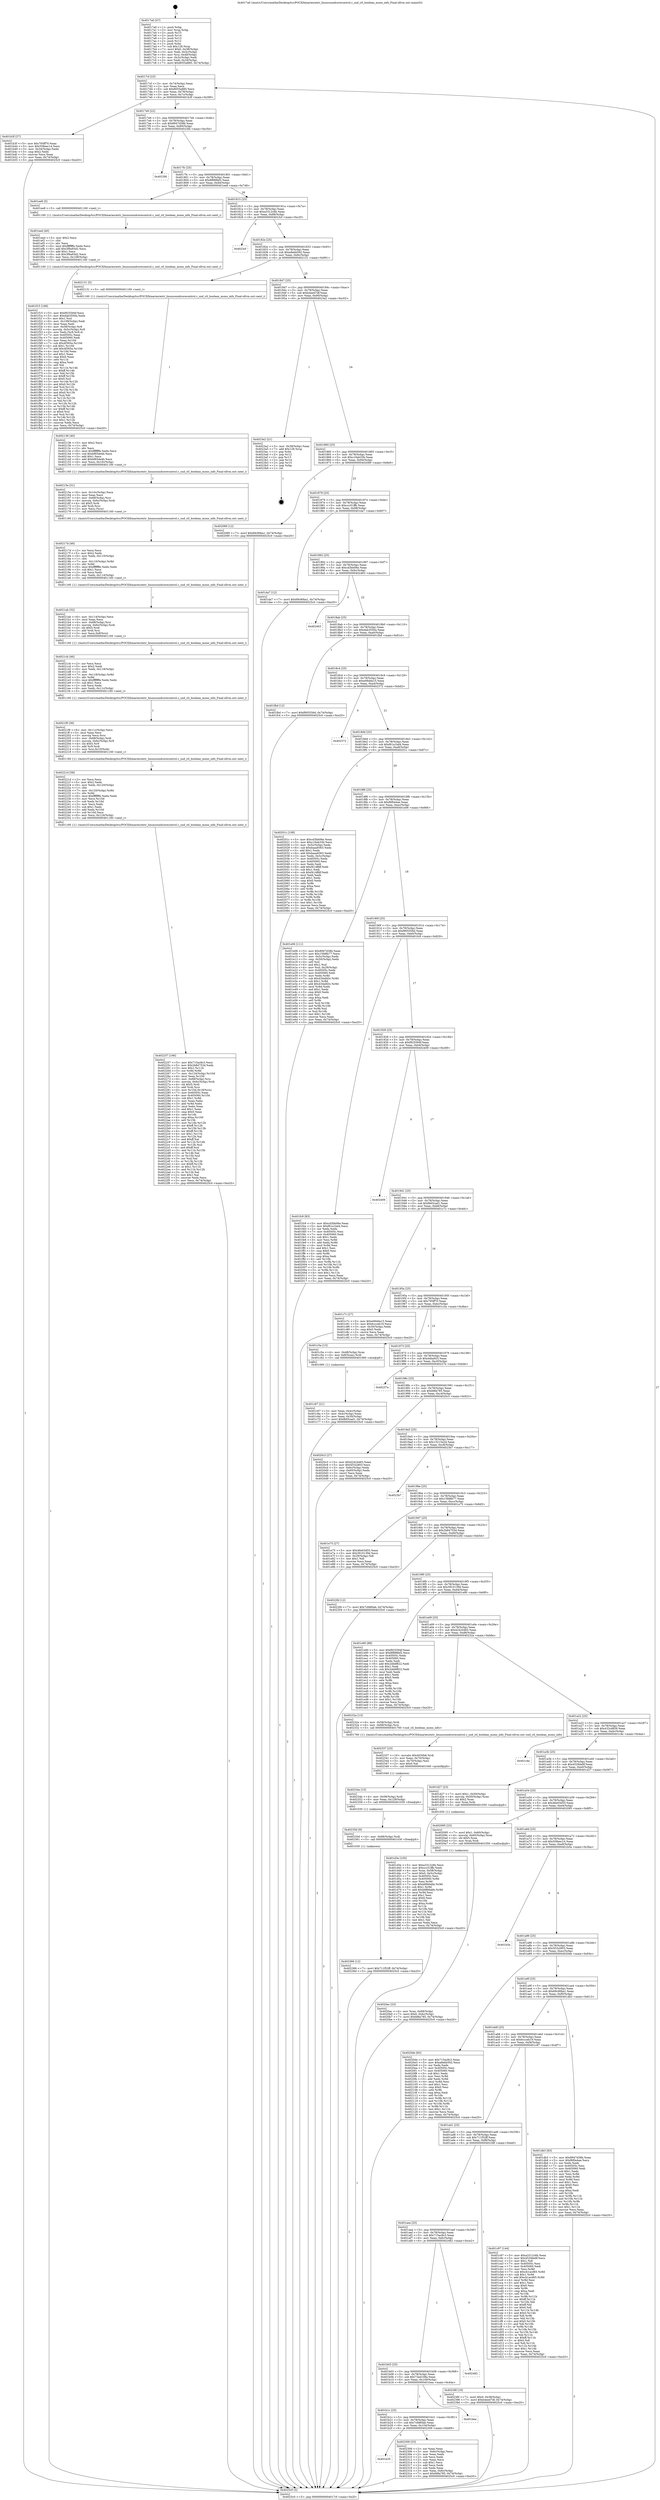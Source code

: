 digraph "0x4017a0" {
  label = "0x4017a0 (/mnt/c/Users/mathe/Desktop/tcc/POCII/binaries/extr_linuxsoundcorecontrol.c_snd_ctl_boolean_mono_info_Final-ollvm.out::main(0))"
  labelloc = "t"
  node[shape=record]

  Entry [label="",width=0.3,height=0.3,shape=circle,fillcolor=black,style=filled]
  "0x4017cf" [label="{
     0x4017cf [23]\l
     | [instrs]\l
     &nbsp;&nbsp;0x4017cf \<+3\>: mov -0x74(%rbp),%eax\l
     &nbsp;&nbsp;0x4017d2 \<+2\>: mov %eax,%ecx\l
     &nbsp;&nbsp;0x4017d4 \<+6\>: sub $0x8055a885,%ecx\l
     &nbsp;&nbsp;0x4017da \<+3\>: mov %eax,-0x78(%rbp)\l
     &nbsp;&nbsp;0x4017dd \<+3\>: mov %ecx,-0x7c(%rbp)\l
     &nbsp;&nbsp;0x4017e0 \<+6\>: je 0000000000401b3f \<main+0x39f\>\l
  }"]
  "0x401b3f" [label="{
     0x401b3f [27]\l
     | [instrs]\l
     &nbsp;&nbsp;0x401b3f \<+5\>: mov $0x795ff70,%eax\l
     &nbsp;&nbsp;0x401b44 \<+5\>: mov $0x558eec14,%ecx\l
     &nbsp;&nbsp;0x401b49 \<+3\>: mov -0x34(%rbp),%edx\l
     &nbsp;&nbsp;0x401b4c \<+3\>: cmp $0x2,%edx\l
     &nbsp;&nbsp;0x401b4f \<+3\>: cmovne %ecx,%eax\l
     &nbsp;&nbsp;0x401b52 \<+3\>: mov %eax,-0x74(%rbp)\l
     &nbsp;&nbsp;0x401b55 \<+5\>: jmp 00000000004025c0 \<main+0xe20\>\l
  }"]
  "0x4017e6" [label="{
     0x4017e6 [22]\l
     | [instrs]\l
     &nbsp;&nbsp;0x4017e6 \<+5\>: jmp 00000000004017eb \<main+0x4b\>\l
     &nbsp;&nbsp;0x4017eb \<+3\>: mov -0x78(%rbp),%eax\l
     &nbsp;&nbsp;0x4017ee \<+5\>: sub $0x8947d38b,%eax\l
     &nbsp;&nbsp;0x4017f3 \<+3\>: mov %eax,-0x80(%rbp)\l
     &nbsp;&nbsp;0x4017f6 \<+6\>: je 00000000004023fd \<main+0xc5d\>\l
  }"]
  "0x4025c0" [label="{
     0x4025c0 [5]\l
     | [instrs]\l
     &nbsp;&nbsp;0x4025c0 \<+5\>: jmp 00000000004017cf \<main+0x2f\>\l
  }"]
  "0x4017a0" [label="{
     0x4017a0 [47]\l
     | [instrs]\l
     &nbsp;&nbsp;0x4017a0 \<+1\>: push %rbp\l
     &nbsp;&nbsp;0x4017a1 \<+3\>: mov %rsp,%rbp\l
     &nbsp;&nbsp;0x4017a4 \<+2\>: push %r15\l
     &nbsp;&nbsp;0x4017a6 \<+2\>: push %r14\l
     &nbsp;&nbsp;0x4017a8 \<+2\>: push %r13\l
     &nbsp;&nbsp;0x4017aa \<+2\>: push %r12\l
     &nbsp;&nbsp;0x4017ac \<+1\>: push %rbx\l
     &nbsp;&nbsp;0x4017ad \<+7\>: sub $0x128,%rsp\l
     &nbsp;&nbsp;0x4017b4 \<+7\>: movl $0x0,-0x38(%rbp)\l
     &nbsp;&nbsp;0x4017bb \<+3\>: mov %edi,-0x3c(%rbp)\l
     &nbsp;&nbsp;0x4017be \<+4\>: mov %rsi,-0x48(%rbp)\l
     &nbsp;&nbsp;0x4017c2 \<+3\>: mov -0x3c(%rbp),%edi\l
     &nbsp;&nbsp;0x4017c5 \<+3\>: mov %edi,-0x34(%rbp)\l
     &nbsp;&nbsp;0x4017c8 \<+7\>: movl $0x8055a885,-0x74(%rbp)\l
  }"]
  Exit [label="",width=0.3,height=0.3,shape=circle,fillcolor=black,style=filled,peripheries=2]
  "0x4023fd" [label="{
     0x4023fd\l
  }", style=dashed]
  "0x4017fc" [label="{
     0x4017fc [25]\l
     | [instrs]\l
     &nbsp;&nbsp;0x4017fc \<+5\>: jmp 0000000000401801 \<main+0x61\>\l
     &nbsp;&nbsp;0x401801 \<+3\>: mov -0x78(%rbp),%eax\l
     &nbsp;&nbsp;0x401804 \<+5\>: sub $0x8f888bf2,%eax\l
     &nbsp;&nbsp;0x401809 \<+6\>: mov %eax,-0x84(%rbp)\l
     &nbsp;&nbsp;0x40180f \<+6\>: je 0000000000401ee8 \<main+0x748\>\l
  }"]
  "0x402366" [label="{
     0x402366 [12]\l
     | [instrs]\l
     &nbsp;&nbsp;0x402366 \<+7\>: movl $0x711f52ff,-0x74(%rbp)\l
     &nbsp;&nbsp;0x40236d \<+5\>: jmp 00000000004025c0 \<main+0xe20\>\l
  }"]
  "0x401ee8" [label="{
     0x401ee8 [5]\l
     | [instrs]\l
     &nbsp;&nbsp;0x401ee8 \<+5\>: call 0000000000401160 \<next_i\>\l
     | [calls]\l
     &nbsp;&nbsp;0x401160 \{1\} (/mnt/c/Users/mathe/Desktop/tcc/POCII/binaries/extr_linuxsoundcorecontrol.c_snd_ctl_boolean_mono_info_Final-ollvm.out::next_i)\l
  }"]
  "0x401815" [label="{
     0x401815 [25]\l
     | [instrs]\l
     &nbsp;&nbsp;0x401815 \<+5\>: jmp 000000000040181a \<main+0x7a\>\l
     &nbsp;&nbsp;0x40181a \<+3\>: mov -0x78(%rbp),%eax\l
     &nbsp;&nbsp;0x40181d \<+5\>: sub $0xa3312c6b,%eax\l
     &nbsp;&nbsp;0x401822 \<+6\>: mov %eax,-0x88(%rbp)\l
     &nbsp;&nbsp;0x401828 \<+6\>: je 00000000004023cf \<main+0xc2f\>\l
  }"]
  "0x40235d" [label="{
     0x40235d [9]\l
     | [instrs]\l
     &nbsp;&nbsp;0x40235d \<+4\>: mov -0x68(%rbp),%rdi\l
     &nbsp;&nbsp;0x402361 \<+5\>: call 0000000000401030 \<free@plt\>\l
     | [calls]\l
     &nbsp;&nbsp;0x401030 \{1\} (unknown)\l
  }"]
  "0x4023cf" [label="{
     0x4023cf\l
  }", style=dashed]
  "0x40182e" [label="{
     0x40182e [25]\l
     | [instrs]\l
     &nbsp;&nbsp;0x40182e \<+5\>: jmp 0000000000401833 \<main+0x93\>\l
     &nbsp;&nbsp;0x401833 \<+3\>: mov -0x78(%rbp),%eax\l
     &nbsp;&nbsp;0x401836 \<+5\>: sub $0xa8ebb592,%eax\l
     &nbsp;&nbsp;0x40183b \<+6\>: mov %eax,-0x8c(%rbp)\l
     &nbsp;&nbsp;0x401841 \<+6\>: je 0000000000402131 \<main+0x991\>\l
  }"]
  "0x40234e" [label="{
     0x40234e [15]\l
     | [instrs]\l
     &nbsp;&nbsp;0x40234e \<+4\>: mov -0x58(%rbp),%rdi\l
     &nbsp;&nbsp;0x402352 \<+6\>: mov %eax,-0x128(%rbp)\l
     &nbsp;&nbsp;0x402358 \<+5\>: call 0000000000401030 \<free@plt\>\l
     | [calls]\l
     &nbsp;&nbsp;0x401030 \{1\} (unknown)\l
  }"]
  "0x402131" [label="{
     0x402131 [5]\l
     | [instrs]\l
     &nbsp;&nbsp;0x402131 \<+5\>: call 0000000000401160 \<next_i\>\l
     | [calls]\l
     &nbsp;&nbsp;0x401160 \{1\} (/mnt/c/Users/mathe/Desktop/tcc/POCII/binaries/extr_linuxsoundcorecontrol.c_snd_ctl_boolean_mono_info_Final-ollvm.out::next_i)\l
  }"]
  "0x401847" [label="{
     0x401847 [25]\l
     | [instrs]\l
     &nbsp;&nbsp;0x401847 \<+5\>: jmp 000000000040184c \<main+0xac\>\l
     &nbsp;&nbsp;0x40184c \<+3\>: mov -0x78(%rbp),%eax\l
     &nbsp;&nbsp;0x40184f \<+5\>: sub $0xb4eed7df,%eax\l
     &nbsp;&nbsp;0x401854 \<+6\>: mov %eax,-0x90(%rbp)\l
     &nbsp;&nbsp;0x40185a \<+6\>: je 00000000004023a2 \<main+0xc02\>\l
  }"]
  "0x402337" [label="{
     0x402337 [23]\l
     | [instrs]\l
     &nbsp;&nbsp;0x402337 \<+10\>: movabs $0x4030b6,%rdi\l
     &nbsp;&nbsp;0x402341 \<+3\>: mov %eax,-0x70(%rbp)\l
     &nbsp;&nbsp;0x402344 \<+3\>: mov -0x70(%rbp),%esi\l
     &nbsp;&nbsp;0x402347 \<+2\>: mov $0x0,%al\l
     &nbsp;&nbsp;0x402349 \<+5\>: call 0000000000401040 \<printf@plt\>\l
     | [calls]\l
     &nbsp;&nbsp;0x401040 \{1\} (unknown)\l
  }"]
  "0x4023a2" [label="{
     0x4023a2 [21]\l
     | [instrs]\l
     &nbsp;&nbsp;0x4023a2 \<+3\>: mov -0x38(%rbp),%eax\l
     &nbsp;&nbsp;0x4023a5 \<+7\>: add $0x128,%rsp\l
     &nbsp;&nbsp;0x4023ac \<+1\>: pop %rbx\l
     &nbsp;&nbsp;0x4023ad \<+2\>: pop %r12\l
     &nbsp;&nbsp;0x4023af \<+2\>: pop %r13\l
     &nbsp;&nbsp;0x4023b1 \<+2\>: pop %r14\l
     &nbsp;&nbsp;0x4023b3 \<+2\>: pop %r15\l
     &nbsp;&nbsp;0x4023b5 \<+1\>: pop %rbp\l
     &nbsp;&nbsp;0x4023b6 \<+1\>: ret\l
  }"]
  "0x401860" [label="{
     0x401860 [25]\l
     | [instrs]\l
     &nbsp;&nbsp;0x401860 \<+5\>: jmp 0000000000401865 \<main+0xc5\>\l
     &nbsp;&nbsp;0x401865 \<+3\>: mov -0x78(%rbp),%eax\l
     &nbsp;&nbsp;0x401868 \<+5\>: sub $0xc16ab33b,%eax\l
     &nbsp;&nbsp;0x40186d \<+6\>: mov %eax,-0x94(%rbp)\l
     &nbsp;&nbsp;0x401873 \<+6\>: je 0000000000402089 \<main+0x8e9\>\l
  }"]
  "0x401b35" [label="{
     0x401b35\l
  }", style=dashed]
  "0x402089" [label="{
     0x402089 [12]\l
     | [instrs]\l
     &nbsp;&nbsp;0x402089 \<+7\>: movl $0x69c90ba1,-0x74(%rbp)\l
     &nbsp;&nbsp;0x402090 \<+5\>: jmp 00000000004025c0 \<main+0xe20\>\l
  }"]
  "0x401879" [label="{
     0x401879 [25]\l
     | [instrs]\l
     &nbsp;&nbsp;0x401879 \<+5\>: jmp 000000000040187e \<main+0xde\>\l
     &nbsp;&nbsp;0x40187e \<+3\>: mov -0x78(%rbp),%eax\l
     &nbsp;&nbsp;0x401881 \<+5\>: sub $0xccc51ffb,%eax\l
     &nbsp;&nbsp;0x401886 \<+6\>: mov %eax,-0x98(%rbp)\l
     &nbsp;&nbsp;0x40188c \<+6\>: je 0000000000401da7 \<main+0x607\>\l
  }"]
  "0x402309" [label="{
     0x402309 [33]\l
     | [instrs]\l
     &nbsp;&nbsp;0x402309 \<+2\>: xor %eax,%eax\l
     &nbsp;&nbsp;0x40230b \<+3\>: mov -0x6c(%rbp),%ecx\l
     &nbsp;&nbsp;0x40230e \<+2\>: mov %eax,%edx\l
     &nbsp;&nbsp;0x402310 \<+2\>: sub %ecx,%edx\l
     &nbsp;&nbsp;0x402312 \<+2\>: mov %eax,%ecx\l
     &nbsp;&nbsp;0x402314 \<+3\>: sub $0x1,%ecx\l
     &nbsp;&nbsp;0x402317 \<+2\>: add %ecx,%edx\l
     &nbsp;&nbsp;0x402319 \<+2\>: sub %edx,%eax\l
     &nbsp;&nbsp;0x40231b \<+3\>: mov %eax,-0x6c(%rbp)\l
     &nbsp;&nbsp;0x40231e \<+7\>: movl $0xfd8a785,-0x74(%rbp)\l
     &nbsp;&nbsp;0x402325 \<+5\>: jmp 00000000004025c0 \<main+0xe20\>\l
  }"]
  "0x401da7" [label="{
     0x401da7 [12]\l
     | [instrs]\l
     &nbsp;&nbsp;0x401da7 \<+7\>: movl $0x69c90ba1,-0x74(%rbp)\l
     &nbsp;&nbsp;0x401dae \<+5\>: jmp 00000000004025c0 \<main+0xe20\>\l
  }"]
  "0x401892" [label="{
     0x401892 [25]\l
     | [instrs]\l
     &nbsp;&nbsp;0x401892 \<+5\>: jmp 0000000000401897 \<main+0xf7\>\l
     &nbsp;&nbsp;0x401897 \<+3\>: mov -0x78(%rbp),%eax\l
     &nbsp;&nbsp;0x40189a \<+5\>: sub $0xcd3bb06e,%eax\l
     &nbsp;&nbsp;0x40189f \<+6\>: mov %eax,-0x9c(%rbp)\l
     &nbsp;&nbsp;0x4018a5 \<+6\>: je 0000000000402463 \<main+0xcc3\>\l
  }"]
  "0x401b1c" [label="{
     0x401b1c [25]\l
     | [instrs]\l
     &nbsp;&nbsp;0x401b1c \<+5\>: jmp 0000000000401b21 \<main+0x381\>\l
     &nbsp;&nbsp;0x401b21 \<+3\>: mov -0x78(%rbp),%eax\l
     &nbsp;&nbsp;0x401b24 \<+5\>: sub $0x7cfd80ab,%eax\l
     &nbsp;&nbsp;0x401b29 \<+6\>: mov %eax,-0x104(%rbp)\l
     &nbsp;&nbsp;0x401b2f \<+6\>: je 0000000000402309 \<main+0xb69\>\l
  }"]
  "0x402463" [label="{
     0x402463\l
  }", style=dashed]
  "0x4018ab" [label="{
     0x4018ab [25]\l
     | [instrs]\l
     &nbsp;&nbsp;0x4018ab \<+5\>: jmp 00000000004018b0 \<main+0x110\>\l
     &nbsp;&nbsp;0x4018b0 \<+3\>: mov -0x78(%rbp),%eax\l
     &nbsp;&nbsp;0x4018b3 \<+5\>: sub $0xdab3550a,%eax\l
     &nbsp;&nbsp;0x4018b8 \<+6\>: mov %eax,-0xa0(%rbp)\l
     &nbsp;&nbsp;0x4018be \<+6\>: je 0000000000401fbd \<main+0x81d\>\l
  }"]
  "0x401bea" [label="{
     0x401bea\l
  }", style=dashed]
  "0x401fbd" [label="{
     0x401fbd [12]\l
     | [instrs]\l
     &nbsp;&nbsp;0x401fbd \<+7\>: movl $0xf905556d,-0x74(%rbp)\l
     &nbsp;&nbsp;0x401fc4 \<+5\>: jmp 00000000004025c0 \<main+0xe20\>\l
  }"]
  "0x4018c4" [label="{
     0x4018c4 [25]\l
     | [instrs]\l
     &nbsp;&nbsp;0x4018c4 \<+5\>: jmp 00000000004018c9 \<main+0x129\>\l
     &nbsp;&nbsp;0x4018c9 \<+3\>: mov -0x78(%rbp),%eax\l
     &nbsp;&nbsp;0x4018cc \<+5\>: sub $0xe06dda15,%eax\l
     &nbsp;&nbsp;0x4018d1 \<+6\>: mov %eax,-0xa4(%rbp)\l
     &nbsp;&nbsp;0x4018d7 \<+6\>: je 0000000000402372 \<main+0xbd2\>\l
  }"]
  "0x401b03" [label="{
     0x401b03 [25]\l
     | [instrs]\l
     &nbsp;&nbsp;0x401b03 \<+5\>: jmp 0000000000401b08 \<main+0x368\>\l
     &nbsp;&nbsp;0x401b08 \<+3\>: mov -0x78(%rbp),%eax\l
     &nbsp;&nbsp;0x401b0b \<+5\>: sub $0x73ad108a,%eax\l
     &nbsp;&nbsp;0x401b10 \<+6\>: mov %eax,-0x100(%rbp)\l
     &nbsp;&nbsp;0x401b16 \<+6\>: je 0000000000401bea \<main+0x44a\>\l
  }"]
  "0x402372" [label="{
     0x402372\l
  }", style=dashed]
  "0x4018dd" [label="{
     0x4018dd [25]\l
     | [instrs]\l
     &nbsp;&nbsp;0x4018dd \<+5\>: jmp 00000000004018e2 \<main+0x142\>\l
     &nbsp;&nbsp;0x4018e2 \<+3\>: mov -0x78(%rbp),%eax\l
     &nbsp;&nbsp;0x4018e5 \<+5\>: sub $0xf61a1bd4,%eax\l
     &nbsp;&nbsp;0x4018ea \<+6\>: mov %eax,-0xa8(%rbp)\l
     &nbsp;&nbsp;0x4018f0 \<+6\>: je 000000000040201c \<main+0x87c\>\l
  }"]
  "0x402482" [label="{
     0x402482\l
  }", style=dashed]
  "0x40201c" [label="{
     0x40201c [109]\l
     | [instrs]\l
     &nbsp;&nbsp;0x40201c \<+5\>: mov $0xcd3bb06e,%eax\l
     &nbsp;&nbsp;0x402021 \<+5\>: mov $0xc16ab33b,%ecx\l
     &nbsp;&nbsp;0x402026 \<+3\>: mov -0x5c(%rbp),%edx\l
     &nbsp;&nbsp;0x402029 \<+6\>: sub $0xbaaa9363,%edx\l
     &nbsp;&nbsp;0x40202f \<+3\>: add $0x1,%edx\l
     &nbsp;&nbsp;0x402032 \<+6\>: add $0xbaaa9363,%edx\l
     &nbsp;&nbsp;0x402038 \<+3\>: mov %edx,-0x5c(%rbp)\l
     &nbsp;&nbsp;0x40203b \<+7\>: mov 0x40505c,%edx\l
     &nbsp;&nbsp;0x402042 \<+7\>: mov 0x405060,%esi\l
     &nbsp;&nbsp;0x402049 \<+2\>: mov %edx,%edi\l
     &nbsp;&nbsp;0x40204b \<+6\>: add $0xf414ffdf,%edi\l
     &nbsp;&nbsp;0x402051 \<+3\>: sub $0x1,%edi\l
     &nbsp;&nbsp;0x402054 \<+6\>: sub $0xf414ffdf,%edi\l
     &nbsp;&nbsp;0x40205a \<+3\>: imul %edi,%edx\l
     &nbsp;&nbsp;0x40205d \<+3\>: and $0x1,%edx\l
     &nbsp;&nbsp;0x402060 \<+3\>: cmp $0x0,%edx\l
     &nbsp;&nbsp;0x402063 \<+4\>: sete %r8b\l
     &nbsp;&nbsp;0x402067 \<+3\>: cmp $0xa,%esi\l
     &nbsp;&nbsp;0x40206a \<+4\>: setl %r9b\l
     &nbsp;&nbsp;0x40206e \<+3\>: mov %r8b,%r10b\l
     &nbsp;&nbsp;0x402071 \<+3\>: and %r9b,%r10b\l
     &nbsp;&nbsp;0x402074 \<+3\>: xor %r9b,%r8b\l
     &nbsp;&nbsp;0x402077 \<+3\>: or %r8b,%r10b\l
     &nbsp;&nbsp;0x40207a \<+4\>: test $0x1,%r10b\l
     &nbsp;&nbsp;0x40207e \<+3\>: cmovne %ecx,%eax\l
     &nbsp;&nbsp;0x402081 \<+3\>: mov %eax,-0x74(%rbp)\l
     &nbsp;&nbsp;0x402084 \<+5\>: jmp 00000000004025c0 \<main+0xe20\>\l
  }"]
  "0x4018f6" [label="{
     0x4018f6 [25]\l
     | [instrs]\l
     &nbsp;&nbsp;0x4018f6 \<+5\>: jmp 00000000004018fb \<main+0x15b\>\l
     &nbsp;&nbsp;0x4018fb \<+3\>: mov -0x78(%rbp),%eax\l
     &nbsp;&nbsp;0x4018fe \<+5\>: sub $0xf6f0e4ae,%eax\l
     &nbsp;&nbsp;0x401903 \<+6\>: mov %eax,-0xac(%rbp)\l
     &nbsp;&nbsp;0x401909 \<+6\>: je 0000000000401e06 \<main+0x666\>\l
  }"]
  "0x401aea" [label="{
     0x401aea [25]\l
     | [instrs]\l
     &nbsp;&nbsp;0x401aea \<+5\>: jmp 0000000000401aef \<main+0x34f\>\l
     &nbsp;&nbsp;0x401aef \<+3\>: mov -0x78(%rbp),%eax\l
     &nbsp;&nbsp;0x401af2 \<+5\>: sub $0x715ac8c3,%eax\l
     &nbsp;&nbsp;0x401af7 \<+6\>: mov %eax,-0xfc(%rbp)\l
     &nbsp;&nbsp;0x401afd \<+6\>: je 0000000000402482 \<main+0xce2\>\l
  }"]
  "0x401e06" [label="{
     0x401e06 [111]\l
     | [instrs]\l
     &nbsp;&nbsp;0x401e06 \<+5\>: mov $0x8947d38b,%eax\l
     &nbsp;&nbsp;0x401e0b \<+5\>: mov $0x15fd8b77,%ecx\l
     &nbsp;&nbsp;0x401e10 \<+3\>: mov -0x5c(%rbp),%edx\l
     &nbsp;&nbsp;0x401e13 \<+3\>: cmp -0x50(%rbp),%edx\l
     &nbsp;&nbsp;0x401e16 \<+4\>: setl %sil\l
     &nbsp;&nbsp;0x401e1a \<+4\>: and $0x1,%sil\l
     &nbsp;&nbsp;0x401e1e \<+4\>: mov %sil,-0x29(%rbp)\l
     &nbsp;&nbsp;0x401e22 \<+7\>: mov 0x40505c,%edx\l
     &nbsp;&nbsp;0x401e29 \<+7\>: mov 0x405060,%edi\l
     &nbsp;&nbsp;0x401e30 \<+3\>: mov %edx,%r8d\l
     &nbsp;&nbsp;0x401e33 \<+7\>: sub $0x434afd3c,%r8d\l
     &nbsp;&nbsp;0x401e3a \<+4\>: sub $0x1,%r8d\l
     &nbsp;&nbsp;0x401e3e \<+7\>: add $0x434afd3c,%r8d\l
     &nbsp;&nbsp;0x401e45 \<+4\>: imul %r8d,%edx\l
     &nbsp;&nbsp;0x401e49 \<+3\>: and $0x1,%edx\l
     &nbsp;&nbsp;0x401e4c \<+3\>: cmp $0x0,%edx\l
     &nbsp;&nbsp;0x401e4f \<+4\>: sete %sil\l
     &nbsp;&nbsp;0x401e53 \<+3\>: cmp $0xa,%edi\l
     &nbsp;&nbsp;0x401e56 \<+4\>: setl %r9b\l
     &nbsp;&nbsp;0x401e5a \<+3\>: mov %sil,%r10b\l
     &nbsp;&nbsp;0x401e5d \<+3\>: and %r9b,%r10b\l
     &nbsp;&nbsp;0x401e60 \<+3\>: xor %r9b,%sil\l
     &nbsp;&nbsp;0x401e63 \<+3\>: or %sil,%r10b\l
     &nbsp;&nbsp;0x401e66 \<+4\>: test $0x1,%r10b\l
     &nbsp;&nbsp;0x401e6a \<+3\>: cmovne %ecx,%eax\l
     &nbsp;&nbsp;0x401e6d \<+3\>: mov %eax,-0x74(%rbp)\l
     &nbsp;&nbsp;0x401e70 \<+5\>: jmp 00000000004025c0 \<main+0xe20\>\l
  }"]
  "0x40190f" [label="{
     0x40190f [25]\l
     | [instrs]\l
     &nbsp;&nbsp;0x40190f \<+5\>: jmp 0000000000401914 \<main+0x174\>\l
     &nbsp;&nbsp;0x401914 \<+3\>: mov -0x78(%rbp),%eax\l
     &nbsp;&nbsp;0x401917 \<+5\>: sub $0xf905556d,%eax\l
     &nbsp;&nbsp;0x40191c \<+6\>: mov %eax,-0xb0(%rbp)\l
     &nbsp;&nbsp;0x401922 \<+6\>: je 0000000000401fc9 \<main+0x829\>\l
  }"]
  "0x40238f" [label="{
     0x40238f [19]\l
     | [instrs]\l
     &nbsp;&nbsp;0x40238f \<+7\>: movl $0x0,-0x38(%rbp)\l
     &nbsp;&nbsp;0x402396 \<+7\>: movl $0xb4eed7df,-0x74(%rbp)\l
     &nbsp;&nbsp;0x40239d \<+5\>: jmp 00000000004025c0 \<main+0xe20\>\l
  }"]
  "0x401fc9" [label="{
     0x401fc9 [83]\l
     | [instrs]\l
     &nbsp;&nbsp;0x401fc9 \<+5\>: mov $0xcd3bb06e,%eax\l
     &nbsp;&nbsp;0x401fce \<+5\>: mov $0xf61a1bd4,%ecx\l
     &nbsp;&nbsp;0x401fd3 \<+2\>: xor %edx,%edx\l
     &nbsp;&nbsp;0x401fd5 \<+7\>: mov 0x40505c,%esi\l
     &nbsp;&nbsp;0x401fdc \<+7\>: mov 0x405060,%edi\l
     &nbsp;&nbsp;0x401fe3 \<+3\>: sub $0x1,%edx\l
     &nbsp;&nbsp;0x401fe6 \<+3\>: mov %esi,%r8d\l
     &nbsp;&nbsp;0x401fe9 \<+3\>: add %edx,%r8d\l
     &nbsp;&nbsp;0x401fec \<+4\>: imul %r8d,%esi\l
     &nbsp;&nbsp;0x401ff0 \<+3\>: and $0x1,%esi\l
     &nbsp;&nbsp;0x401ff3 \<+3\>: cmp $0x0,%esi\l
     &nbsp;&nbsp;0x401ff6 \<+4\>: sete %r9b\l
     &nbsp;&nbsp;0x401ffa \<+3\>: cmp $0xa,%edi\l
     &nbsp;&nbsp;0x401ffd \<+4\>: setl %r10b\l
     &nbsp;&nbsp;0x402001 \<+3\>: mov %r9b,%r11b\l
     &nbsp;&nbsp;0x402004 \<+3\>: and %r10b,%r11b\l
     &nbsp;&nbsp;0x402007 \<+3\>: xor %r10b,%r9b\l
     &nbsp;&nbsp;0x40200a \<+3\>: or %r9b,%r11b\l
     &nbsp;&nbsp;0x40200d \<+4\>: test $0x1,%r11b\l
     &nbsp;&nbsp;0x402011 \<+3\>: cmovne %ecx,%eax\l
     &nbsp;&nbsp;0x402014 \<+3\>: mov %eax,-0x74(%rbp)\l
     &nbsp;&nbsp;0x402017 \<+5\>: jmp 00000000004025c0 \<main+0xe20\>\l
  }"]
  "0x401928" [label="{
     0x401928 [25]\l
     | [instrs]\l
     &nbsp;&nbsp;0x401928 \<+5\>: jmp 000000000040192d \<main+0x18d\>\l
     &nbsp;&nbsp;0x40192d \<+3\>: mov -0x78(%rbp),%eax\l
     &nbsp;&nbsp;0x401930 \<+5\>: sub $0xf925594f,%eax\l
     &nbsp;&nbsp;0x401935 \<+6\>: mov %eax,-0xb4(%rbp)\l
     &nbsp;&nbsp;0x40193b \<+6\>: je 0000000000402409 \<main+0xc69\>\l
  }"]
  "0x402257" [label="{
     0x402257 [166]\l
     | [instrs]\l
     &nbsp;&nbsp;0x402257 \<+5\>: mov $0x715ac8c3,%ecx\l
     &nbsp;&nbsp;0x40225c \<+5\>: mov $0x2b84753d,%edx\l
     &nbsp;&nbsp;0x402261 \<+3\>: mov $0x1,%r11b\l
     &nbsp;&nbsp;0x402264 \<+3\>: xor %r8d,%r8d\l
     &nbsp;&nbsp;0x402267 \<+7\>: mov -0x124(%rbp),%r10d\l
     &nbsp;&nbsp;0x40226e \<+4\>: imul %eax,%r10d\l
     &nbsp;&nbsp;0x402272 \<+4\>: mov -0x68(%rbp),%rsi\l
     &nbsp;&nbsp;0x402276 \<+4\>: movslq -0x6c(%rbp),%rdi\l
     &nbsp;&nbsp;0x40227a \<+4\>: shl $0x5,%rdi\l
     &nbsp;&nbsp;0x40227e \<+3\>: add %rdi,%rsi\l
     &nbsp;&nbsp;0x402281 \<+4\>: mov %r10d,0x18(%rsi)\l
     &nbsp;&nbsp;0x402285 \<+7\>: mov 0x40505c,%eax\l
     &nbsp;&nbsp;0x40228c \<+8\>: mov 0x405060,%r10d\l
     &nbsp;&nbsp;0x402294 \<+4\>: sub $0x1,%r8d\l
     &nbsp;&nbsp;0x402298 \<+2\>: mov %eax,%ebx\l
     &nbsp;&nbsp;0x40229a \<+3\>: add %r8d,%ebx\l
     &nbsp;&nbsp;0x40229d \<+3\>: imul %ebx,%eax\l
     &nbsp;&nbsp;0x4022a0 \<+3\>: and $0x1,%eax\l
     &nbsp;&nbsp;0x4022a3 \<+3\>: cmp $0x0,%eax\l
     &nbsp;&nbsp;0x4022a6 \<+4\>: sete %r14b\l
     &nbsp;&nbsp;0x4022aa \<+4\>: cmp $0xa,%r10d\l
     &nbsp;&nbsp;0x4022ae \<+4\>: setl %r15b\l
     &nbsp;&nbsp;0x4022b2 \<+3\>: mov %r14b,%r12b\l
     &nbsp;&nbsp;0x4022b5 \<+4\>: xor $0xff,%r12b\l
     &nbsp;&nbsp;0x4022b9 \<+3\>: mov %r15b,%r13b\l
     &nbsp;&nbsp;0x4022bc \<+4\>: xor $0xff,%r13b\l
     &nbsp;&nbsp;0x4022c0 \<+4\>: xor $0x1,%r11b\l
     &nbsp;&nbsp;0x4022c4 \<+3\>: mov %r12b,%al\l
     &nbsp;&nbsp;0x4022c7 \<+2\>: and $0xff,%al\l
     &nbsp;&nbsp;0x4022c9 \<+3\>: and %r11b,%r14b\l
     &nbsp;&nbsp;0x4022cc \<+3\>: mov %r13b,%sil\l
     &nbsp;&nbsp;0x4022cf \<+4\>: and $0xff,%sil\l
     &nbsp;&nbsp;0x4022d3 \<+3\>: and %r11b,%r15b\l
     &nbsp;&nbsp;0x4022d6 \<+3\>: or %r14b,%al\l
     &nbsp;&nbsp;0x4022d9 \<+3\>: or %r15b,%sil\l
     &nbsp;&nbsp;0x4022dc \<+3\>: xor %sil,%al\l
     &nbsp;&nbsp;0x4022df \<+3\>: or %r13b,%r12b\l
     &nbsp;&nbsp;0x4022e2 \<+4\>: xor $0xff,%r12b\l
     &nbsp;&nbsp;0x4022e6 \<+4\>: or $0x1,%r11b\l
     &nbsp;&nbsp;0x4022ea \<+3\>: and %r11b,%r12b\l
     &nbsp;&nbsp;0x4022ed \<+3\>: or %r12b,%al\l
     &nbsp;&nbsp;0x4022f0 \<+2\>: test $0x1,%al\l
     &nbsp;&nbsp;0x4022f2 \<+3\>: cmovne %edx,%ecx\l
     &nbsp;&nbsp;0x4022f5 \<+3\>: mov %ecx,-0x74(%rbp)\l
     &nbsp;&nbsp;0x4022f8 \<+5\>: jmp 00000000004025c0 \<main+0xe20\>\l
  }"]
  "0x402409" [label="{
     0x402409\l
  }", style=dashed]
  "0x401941" [label="{
     0x401941 [25]\l
     | [instrs]\l
     &nbsp;&nbsp;0x401941 \<+5\>: jmp 0000000000401946 \<main+0x1a6\>\l
     &nbsp;&nbsp;0x401946 \<+3\>: mov -0x78(%rbp),%eax\l
     &nbsp;&nbsp;0x401949 \<+5\>: sub $0xfb65cad1,%eax\l
     &nbsp;&nbsp;0x40194e \<+6\>: mov %eax,-0xb8(%rbp)\l
     &nbsp;&nbsp;0x401954 \<+6\>: je 0000000000401c7c \<main+0x4dc\>\l
  }"]
  "0x40221d" [label="{
     0x40221d [58]\l
     | [instrs]\l
     &nbsp;&nbsp;0x40221d \<+2\>: xor %ecx,%ecx\l
     &nbsp;&nbsp;0x40221f \<+5\>: mov $0x2,%edx\l
     &nbsp;&nbsp;0x402224 \<+6\>: mov %edx,-0x120(%rbp)\l
     &nbsp;&nbsp;0x40222a \<+1\>: cltd\l
     &nbsp;&nbsp;0x40222b \<+7\>: mov -0x120(%rbp),%r8d\l
     &nbsp;&nbsp;0x402232 \<+3\>: idiv %r8d\l
     &nbsp;&nbsp;0x402235 \<+6\>: imul $0xfffffffe,%edx,%edx\l
     &nbsp;&nbsp;0x40223b \<+3\>: mov %ecx,%r10d\l
     &nbsp;&nbsp;0x40223e \<+3\>: sub %edx,%r10d\l
     &nbsp;&nbsp;0x402241 \<+2\>: mov %ecx,%edx\l
     &nbsp;&nbsp;0x402243 \<+3\>: sub $0x1,%edx\l
     &nbsp;&nbsp;0x402246 \<+3\>: add %edx,%r10d\l
     &nbsp;&nbsp;0x402249 \<+3\>: sub %r10d,%ecx\l
     &nbsp;&nbsp;0x40224c \<+6\>: mov %ecx,-0x124(%rbp)\l
     &nbsp;&nbsp;0x402252 \<+5\>: call 0000000000401160 \<next_i\>\l
     | [calls]\l
     &nbsp;&nbsp;0x401160 \{1\} (/mnt/c/Users/mathe/Desktop/tcc/POCII/binaries/extr_linuxsoundcorecontrol.c_snd_ctl_boolean_mono_info_Final-ollvm.out::next_i)\l
  }"]
  "0x401c7c" [label="{
     0x401c7c [27]\l
     | [instrs]\l
     &nbsp;&nbsp;0x401c7c \<+5\>: mov $0xe06dda15,%eax\l
     &nbsp;&nbsp;0x401c81 \<+5\>: mov $0x6ccceb19,%ecx\l
     &nbsp;&nbsp;0x401c86 \<+3\>: mov -0x30(%rbp),%edx\l
     &nbsp;&nbsp;0x401c89 \<+3\>: cmp $0x0,%edx\l
     &nbsp;&nbsp;0x401c8c \<+3\>: cmove %ecx,%eax\l
     &nbsp;&nbsp;0x401c8f \<+3\>: mov %eax,-0x74(%rbp)\l
     &nbsp;&nbsp;0x401c92 \<+5\>: jmp 00000000004025c0 \<main+0xe20\>\l
  }"]
  "0x40195a" [label="{
     0x40195a [25]\l
     | [instrs]\l
     &nbsp;&nbsp;0x40195a \<+5\>: jmp 000000000040195f \<main+0x1bf\>\l
     &nbsp;&nbsp;0x40195f \<+3\>: mov -0x78(%rbp),%eax\l
     &nbsp;&nbsp;0x401962 \<+5\>: sub $0x795ff70,%eax\l
     &nbsp;&nbsp;0x401967 \<+6\>: mov %eax,-0xbc(%rbp)\l
     &nbsp;&nbsp;0x40196d \<+6\>: je 0000000000401c5a \<main+0x4ba\>\l
  }"]
  "0x4021f9" [label="{
     0x4021f9 [36]\l
     | [instrs]\l
     &nbsp;&nbsp;0x4021f9 \<+6\>: mov -0x11c(%rbp),%ecx\l
     &nbsp;&nbsp;0x4021ff \<+3\>: imul %eax,%ecx\l
     &nbsp;&nbsp;0x402202 \<+3\>: movslq %ecx,%rsi\l
     &nbsp;&nbsp;0x402205 \<+4\>: mov -0x68(%rbp),%rdi\l
     &nbsp;&nbsp;0x402209 \<+4\>: movslq -0x6c(%rbp),%r9\l
     &nbsp;&nbsp;0x40220d \<+4\>: shl $0x5,%r9\l
     &nbsp;&nbsp;0x402211 \<+3\>: add %r9,%rdi\l
     &nbsp;&nbsp;0x402214 \<+4\>: mov %rsi,0x10(%rdi)\l
     &nbsp;&nbsp;0x402218 \<+5\>: call 0000000000401160 \<next_i\>\l
     | [calls]\l
     &nbsp;&nbsp;0x401160 \{1\} (/mnt/c/Users/mathe/Desktop/tcc/POCII/binaries/extr_linuxsoundcorecontrol.c_snd_ctl_boolean_mono_info_Final-ollvm.out::next_i)\l
  }"]
  "0x401c5a" [label="{
     0x401c5a [13]\l
     | [instrs]\l
     &nbsp;&nbsp;0x401c5a \<+4\>: mov -0x48(%rbp),%rax\l
     &nbsp;&nbsp;0x401c5e \<+4\>: mov 0x8(%rax),%rdi\l
     &nbsp;&nbsp;0x401c62 \<+5\>: call 0000000000401060 \<atoi@plt\>\l
     | [calls]\l
     &nbsp;&nbsp;0x401060 \{1\} (unknown)\l
  }"]
  "0x401973" [label="{
     0x401973 [25]\l
     | [instrs]\l
     &nbsp;&nbsp;0x401973 \<+5\>: jmp 0000000000401978 \<main+0x1d8\>\l
     &nbsp;&nbsp;0x401978 \<+3\>: mov -0x78(%rbp),%eax\l
     &nbsp;&nbsp;0x40197b \<+5\>: sub $0xd4ba925,%eax\l
     &nbsp;&nbsp;0x401980 \<+6\>: mov %eax,-0xc0(%rbp)\l
     &nbsp;&nbsp;0x401986 \<+6\>: je 000000000040237e \<main+0xbde\>\l
  }"]
  "0x401c67" [label="{
     0x401c67 [21]\l
     | [instrs]\l
     &nbsp;&nbsp;0x401c67 \<+3\>: mov %eax,-0x4c(%rbp)\l
     &nbsp;&nbsp;0x401c6a \<+3\>: mov -0x4c(%rbp),%eax\l
     &nbsp;&nbsp;0x401c6d \<+3\>: mov %eax,-0x30(%rbp)\l
     &nbsp;&nbsp;0x401c70 \<+7\>: movl $0xfb65cad1,-0x74(%rbp)\l
     &nbsp;&nbsp;0x401c77 \<+5\>: jmp 00000000004025c0 \<main+0xe20\>\l
  }"]
  "0x4021cb" [label="{
     0x4021cb [46]\l
     | [instrs]\l
     &nbsp;&nbsp;0x4021cb \<+2\>: xor %ecx,%ecx\l
     &nbsp;&nbsp;0x4021cd \<+5\>: mov $0x2,%edx\l
     &nbsp;&nbsp;0x4021d2 \<+6\>: mov %edx,-0x118(%rbp)\l
     &nbsp;&nbsp;0x4021d8 \<+1\>: cltd\l
     &nbsp;&nbsp;0x4021d9 \<+7\>: mov -0x118(%rbp),%r8d\l
     &nbsp;&nbsp;0x4021e0 \<+3\>: idiv %r8d\l
     &nbsp;&nbsp;0x4021e3 \<+6\>: imul $0xfffffffe,%edx,%edx\l
     &nbsp;&nbsp;0x4021e9 \<+3\>: sub $0x1,%ecx\l
     &nbsp;&nbsp;0x4021ec \<+2\>: sub %ecx,%edx\l
     &nbsp;&nbsp;0x4021ee \<+6\>: mov %edx,-0x11c(%rbp)\l
     &nbsp;&nbsp;0x4021f4 \<+5\>: call 0000000000401160 \<next_i\>\l
     | [calls]\l
     &nbsp;&nbsp;0x401160 \{1\} (/mnt/c/Users/mathe/Desktop/tcc/POCII/binaries/extr_linuxsoundcorecontrol.c_snd_ctl_boolean_mono_info_Final-ollvm.out::next_i)\l
  }"]
  "0x40237e" [label="{
     0x40237e\l
  }", style=dashed]
  "0x40198c" [label="{
     0x40198c [25]\l
     | [instrs]\l
     &nbsp;&nbsp;0x40198c \<+5\>: jmp 0000000000401991 \<main+0x1f1\>\l
     &nbsp;&nbsp;0x401991 \<+3\>: mov -0x78(%rbp),%eax\l
     &nbsp;&nbsp;0x401994 \<+5\>: sub $0xfd8a785,%eax\l
     &nbsp;&nbsp;0x401999 \<+6\>: mov %eax,-0xc4(%rbp)\l
     &nbsp;&nbsp;0x40199f \<+6\>: je 00000000004020c3 \<main+0x923\>\l
  }"]
  "0x4021ab" [label="{
     0x4021ab [32]\l
     | [instrs]\l
     &nbsp;&nbsp;0x4021ab \<+6\>: mov -0x114(%rbp),%ecx\l
     &nbsp;&nbsp;0x4021b1 \<+3\>: imul %eax,%ecx\l
     &nbsp;&nbsp;0x4021b4 \<+4\>: mov -0x68(%rbp),%rsi\l
     &nbsp;&nbsp;0x4021b8 \<+4\>: movslq -0x6c(%rbp),%rdi\l
     &nbsp;&nbsp;0x4021bc \<+4\>: shl $0x5,%rdi\l
     &nbsp;&nbsp;0x4021c0 \<+3\>: add %rdi,%rsi\l
     &nbsp;&nbsp;0x4021c3 \<+3\>: mov %ecx,0x8(%rsi)\l
     &nbsp;&nbsp;0x4021c6 \<+5\>: call 0000000000401160 \<next_i\>\l
     | [calls]\l
     &nbsp;&nbsp;0x401160 \{1\} (/mnt/c/Users/mathe/Desktop/tcc/POCII/binaries/extr_linuxsoundcorecontrol.c_snd_ctl_boolean_mono_info_Final-ollvm.out::next_i)\l
  }"]
  "0x4020c3" [label="{
     0x4020c3 [27]\l
     | [instrs]\l
     &nbsp;&nbsp;0x4020c3 \<+5\>: mov $0x42424483,%eax\l
     &nbsp;&nbsp;0x4020c8 \<+5\>: mov $0x5f1b2803,%ecx\l
     &nbsp;&nbsp;0x4020cd \<+3\>: mov -0x6c(%rbp),%edx\l
     &nbsp;&nbsp;0x4020d0 \<+3\>: cmp -0x60(%rbp),%edx\l
     &nbsp;&nbsp;0x4020d3 \<+3\>: cmovl %ecx,%eax\l
     &nbsp;&nbsp;0x4020d6 \<+3\>: mov %eax,-0x74(%rbp)\l
     &nbsp;&nbsp;0x4020d9 \<+5\>: jmp 00000000004025c0 \<main+0xe20\>\l
  }"]
  "0x4019a5" [label="{
     0x4019a5 [25]\l
     | [instrs]\l
     &nbsp;&nbsp;0x4019a5 \<+5\>: jmp 00000000004019aa \<main+0x20a\>\l
     &nbsp;&nbsp;0x4019aa \<+3\>: mov -0x78(%rbp),%eax\l
     &nbsp;&nbsp;0x4019ad \<+5\>: sub $0x15215a2d,%eax\l
     &nbsp;&nbsp;0x4019b2 \<+6\>: mov %eax,-0xc8(%rbp)\l
     &nbsp;&nbsp;0x4019b8 \<+6\>: je 00000000004023b7 \<main+0xc17\>\l
  }"]
  "0x40217d" [label="{
     0x40217d [46]\l
     | [instrs]\l
     &nbsp;&nbsp;0x40217d \<+2\>: xor %ecx,%ecx\l
     &nbsp;&nbsp;0x40217f \<+5\>: mov $0x2,%edx\l
     &nbsp;&nbsp;0x402184 \<+6\>: mov %edx,-0x110(%rbp)\l
     &nbsp;&nbsp;0x40218a \<+1\>: cltd\l
     &nbsp;&nbsp;0x40218b \<+7\>: mov -0x110(%rbp),%r8d\l
     &nbsp;&nbsp;0x402192 \<+3\>: idiv %r8d\l
     &nbsp;&nbsp;0x402195 \<+6\>: imul $0xfffffffe,%edx,%edx\l
     &nbsp;&nbsp;0x40219b \<+3\>: sub $0x1,%ecx\l
     &nbsp;&nbsp;0x40219e \<+2\>: sub %ecx,%edx\l
     &nbsp;&nbsp;0x4021a0 \<+6\>: mov %edx,-0x114(%rbp)\l
     &nbsp;&nbsp;0x4021a6 \<+5\>: call 0000000000401160 \<next_i\>\l
     | [calls]\l
     &nbsp;&nbsp;0x401160 \{1\} (/mnt/c/Users/mathe/Desktop/tcc/POCII/binaries/extr_linuxsoundcorecontrol.c_snd_ctl_boolean_mono_info_Final-ollvm.out::next_i)\l
  }"]
  "0x4023b7" [label="{
     0x4023b7\l
  }", style=dashed]
  "0x4019be" [label="{
     0x4019be [25]\l
     | [instrs]\l
     &nbsp;&nbsp;0x4019be \<+5\>: jmp 00000000004019c3 \<main+0x223\>\l
     &nbsp;&nbsp;0x4019c3 \<+3\>: mov -0x78(%rbp),%eax\l
     &nbsp;&nbsp;0x4019c6 \<+5\>: sub $0x15fd8b77,%eax\l
     &nbsp;&nbsp;0x4019cb \<+6\>: mov %eax,-0xcc(%rbp)\l
     &nbsp;&nbsp;0x4019d1 \<+6\>: je 0000000000401e75 \<main+0x6d5\>\l
  }"]
  "0x40215e" [label="{
     0x40215e [31]\l
     | [instrs]\l
     &nbsp;&nbsp;0x40215e \<+6\>: mov -0x10c(%rbp),%ecx\l
     &nbsp;&nbsp;0x402164 \<+3\>: imul %eax,%ecx\l
     &nbsp;&nbsp;0x402167 \<+4\>: mov -0x68(%rbp),%rsi\l
     &nbsp;&nbsp;0x40216b \<+4\>: movslq -0x6c(%rbp),%rdi\l
     &nbsp;&nbsp;0x40216f \<+4\>: shl $0x5,%rdi\l
     &nbsp;&nbsp;0x402173 \<+3\>: add %rdi,%rsi\l
     &nbsp;&nbsp;0x402176 \<+2\>: mov %ecx,(%rsi)\l
     &nbsp;&nbsp;0x402178 \<+5\>: call 0000000000401160 \<next_i\>\l
     | [calls]\l
     &nbsp;&nbsp;0x401160 \{1\} (/mnt/c/Users/mathe/Desktop/tcc/POCII/binaries/extr_linuxsoundcorecontrol.c_snd_ctl_boolean_mono_info_Final-ollvm.out::next_i)\l
  }"]
  "0x401e75" [label="{
     0x401e75 [27]\l
     | [instrs]\l
     &nbsp;&nbsp;0x401e75 \<+5\>: mov $0x46e03d55,%eax\l
     &nbsp;&nbsp;0x401e7a \<+5\>: mov $0x3910139d,%ecx\l
     &nbsp;&nbsp;0x401e7f \<+3\>: mov -0x29(%rbp),%dl\l
     &nbsp;&nbsp;0x401e82 \<+3\>: test $0x1,%dl\l
     &nbsp;&nbsp;0x401e85 \<+3\>: cmovne %ecx,%eax\l
     &nbsp;&nbsp;0x401e88 \<+3\>: mov %eax,-0x74(%rbp)\l
     &nbsp;&nbsp;0x401e8b \<+5\>: jmp 00000000004025c0 \<main+0xe20\>\l
  }"]
  "0x4019d7" [label="{
     0x4019d7 [25]\l
     | [instrs]\l
     &nbsp;&nbsp;0x4019d7 \<+5\>: jmp 00000000004019dc \<main+0x23c\>\l
     &nbsp;&nbsp;0x4019dc \<+3\>: mov -0x78(%rbp),%eax\l
     &nbsp;&nbsp;0x4019df \<+5\>: sub $0x2b84753d,%eax\l
     &nbsp;&nbsp;0x4019e4 \<+6\>: mov %eax,-0xd0(%rbp)\l
     &nbsp;&nbsp;0x4019ea \<+6\>: je 00000000004022fd \<main+0xb5d\>\l
  }"]
  "0x402136" [label="{
     0x402136 [40]\l
     | [instrs]\l
     &nbsp;&nbsp;0x402136 \<+5\>: mov $0x2,%ecx\l
     &nbsp;&nbsp;0x40213b \<+1\>: cltd\l
     &nbsp;&nbsp;0x40213c \<+2\>: idiv %ecx\l
     &nbsp;&nbsp;0x40213e \<+6\>: imul $0xfffffffe,%edx,%ecx\l
     &nbsp;&nbsp;0x402144 \<+6\>: sub $0xbf65de4b,%ecx\l
     &nbsp;&nbsp;0x40214a \<+3\>: add $0x1,%ecx\l
     &nbsp;&nbsp;0x40214d \<+6\>: add $0xbf65de4b,%ecx\l
     &nbsp;&nbsp;0x402153 \<+6\>: mov %ecx,-0x10c(%rbp)\l
     &nbsp;&nbsp;0x402159 \<+5\>: call 0000000000401160 \<next_i\>\l
     | [calls]\l
     &nbsp;&nbsp;0x401160 \{1\} (/mnt/c/Users/mathe/Desktop/tcc/POCII/binaries/extr_linuxsoundcorecontrol.c_snd_ctl_boolean_mono_info_Final-ollvm.out::next_i)\l
  }"]
  "0x4022fd" [label="{
     0x4022fd [12]\l
     | [instrs]\l
     &nbsp;&nbsp;0x4022fd \<+7\>: movl $0x7cfd80ab,-0x74(%rbp)\l
     &nbsp;&nbsp;0x402304 \<+5\>: jmp 00000000004025c0 \<main+0xe20\>\l
  }"]
  "0x4019f0" [label="{
     0x4019f0 [25]\l
     | [instrs]\l
     &nbsp;&nbsp;0x4019f0 \<+5\>: jmp 00000000004019f5 \<main+0x255\>\l
     &nbsp;&nbsp;0x4019f5 \<+3\>: mov -0x78(%rbp),%eax\l
     &nbsp;&nbsp;0x4019f8 \<+5\>: sub $0x3910139d,%eax\l
     &nbsp;&nbsp;0x4019fd \<+6\>: mov %eax,-0xd4(%rbp)\l
     &nbsp;&nbsp;0x401a03 \<+6\>: je 0000000000401e90 \<main+0x6f0\>\l
  }"]
  "0x4020ac" [label="{
     0x4020ac [23]\l
     | [instrs]\l
     &nbsp;&nbsp;0x4020ac \<+4\>: mov %rax,-0x68(%rbp)\l
     &nbsp;&nbsp;0x4020b0 \<+7\>: movl $0x0,-0x6c(%rbp)\l
     &nbsp;&nbsp;0x4020b7 \<+7\>: movl $0xfd8a785,-0x74(%rbp)\l
     &nbsp;&nbsp;0x4020be \<+5\>: jmp 00000000004025c0 \<main+0xe20\>\l
  }"]
  "0x401e90" [label="{
     0x401e90 [88]\l
     | [instrs]\l
     &nbsp;&nbsp;0x401e90 \<+5\>: mov $0xf925594f,%eax\l
     &nbsp;&nbsp;0x401e95 \<+5\>: mov $0x8f888bf2,%ecx\l
     &nbsp;&nbsp;0x401e9a \<+7\>: mov 0x40505c,%edx\l
     &nbsp;&nbsp;0x401ea1 \<+7\>: mov 0x405060,%esi\l
     &nbsp;&nbsp;0x401ea8 \<+2\>: mov %edx,%edi\l
     &nbsp;&nbsp;0x401eaa \<+6\>: add $0x2dddf822,%edi\l
     &nbsp;&nbsp;0x401eb0 \<+3\>: sub $0x1,%edi\l
     &nbsp;&nbsp;0x401eb3 \<+6\>: sub $0x2dddf822,%edi\l
     &nbsp;&nbsp;0x401eb9 \<+3\>: imul %edi,%edx\l
     &nbsp;&nbsp;0x401ebc \<+3\>: and $0x1,%edx\l
     &nbsp;&nbsp;0x401ebf \<+3\>: cmp $0x0,%edx\l
     &nbsp;&nbsp;0x401ec2 \<+4\>: sete %r8b\l
     &nbsp;&nbsp;0x401ec6 \<+3\>: cmp $0xa,%esi\l
     &nbsp;&nbsp;0x401ec9 \<+4\>: setl %r9b\l
     &nbsp;&nbsp;0x401ecd \<+3\>: mov %r8b,%r10b\l
     &nbsp;&nbsp;0x401ed0 \<+3\>: and %r9b,%r10b\l
     &nbsp;&nbsp;0x401ed3 \<+3\>: xor %r9b,%r8b\l
     &nbsp;&nbsp;0x401ed6 \<+3\>: or %r8b,%r10b\l
     &nbsp;&nbsp;0x401ed9 \<+4\>: test $0x1,%r10b\l
     &nbsp;&nbsp;0x401edd \<+3\>: cmovne %ecx,%eax\l
     &nbsp;&nbsp;0x401ee0 \<+3\>: mov %eax,-0x74(%rbp)\l
     &nbsp;&nbsp;0x401ee3 \<+5\>: jmp 00000000004025c0 \<main+0xe20\>\l
  }"]
  "0x401a09" [label="{
     0x401a09 [25]\l
     | [instrs]\l
     &nbsp;&nbsp;0x401a09 \<+5\>: jmp 0000000000401a0e \<main+0x26e\>\l
     &nbsp;&nbsp;0x401a0e \<+3\>: mov -0x78(%rbp),%eax\l
     &nbsp;&nbsp;0x401a11 \<+5\>: sub $0x42424483,%eax\l
     &nbsp;&nbsp;0x401a16 \<+6\>: mov %eax,-0xd8(%rbp)\l
     &nbsp;&nbsp;0x401a1c \<+6\>: je 000000000040232a \<main+0xb8a\>\l
  }"]
  "0x401f15" [label="{
     0x401f15 [168]\l
     | [instrs]\l
     &nbsp;&nbsp;0x401f15 \<+5\>: mov $0xf925594f,%ecx\l
     &nbsp;&nbsp;0x401f1a \<+5\>: mov $0xdab3550a,%edx\l
     &nbsp;&nbsp;0x401f1f \<+3\>: mov $0x1,%sil\l
     &nbsp;&nbsp;0x401f22 \<+6\>: mov -0x108(%rbp),%edi\l
     &nbsp;&nbsp;0x401f28 \<+3\>: imul %eax,%edi\l
     &nbsp;&nbsp;0x401f2b \<+4\>: mov -0x58(%rbp),%r8\l
     &nbsp;&nbsp;0x401f2f \<+4\>: movslq -0x5c(%rbp),%r9\l
     &nbsp;&nbsp;0x401f33 \<+4\>: mov %edi,(%r8,%r9,4)\l
     &nbsp;&nbsp;0x401f37 \<+7\>: mov 0x40505c,%eax\l
     &nbsp;&nbsp;0x401f3e \<+7\>: mov 0x405060,%edi\l
     &nbsp;&nbsp;0x401f45 \<+3\>: mov %eax,%r10d\l
     &nbsp;&nbsp;0x401f48 \<+7\>: sub $0x4f365a,%r10d\l
     &nbsp;&nbsp;0x401f4f \<+4\>: sub $0x1,%r10d\l
     &nbsp;&nbsp;0x401f53 \<+7\>: add $0x4f365a,%r10d\l
     &nbsp;&nbsp;0x401f5a \<+4\>: imul %r10d,%eax\l
     &nbsp;&nbsp;0x401f5e \<+3\>: and $0x1,%eax\l
     &nbsp;&nbsp;0x401f61 \<+3\>: cmp $0x0,%eax\l
     &nbsp;&nbsp;0x401f64 \<+4\>: sete %r11b\l
     &nbsp;&nbsp;0x401f68 \<+3\>: cmp $0xa,%edi\l
     &nbsp;&nbsp;0x401f6b \<+3\>: setl %bl\l
     &nbsp;&nbsp;0x401f6e \<+3\>: mov %r11b,%r14b\l
     &nbsp;&nbsp;0x401f71 \<+4\>: xor $0xff,%r14b\l
     &nbsp;&nbsp;0x401f75 \<+3\>: mov %bl,%r15b\l
     &nbsp;&nbsp;0x401f78 \<+4\>: xor $0xff,%r15b\l
     &nbsp;&nbsp;0x401f7c \<+4\>: xor $0x0,%sil\l
     &nbsp;&nbsp;0x401f80 \<+3\>: mov %r14b,%r12b\l
     &nbsp;&nbsp;0x401f83 \<+4\>: and $0x0,%r12b\l
     &nbsp;&nbsp;0x401f87 \<+3\>: and %sil,%r11b\l
     &nbsp;&nbsp;0x401f8a \<+3\>: mov %r15b,%r13b\l
     &nbsp;&nbsp;0x401f8d \<+4\>: and $0x0,%r13b\l
     &nbsp;&nbsp;0x401f91 \<+3\>: and %sil,%bl\l
     &nbsp;&nbsp;0x401f94 \<+3\>: or %r11b,%r12b\l
     &nbsp;&nbsp;0x401f97 \<+3\>: or %bl,%r13b\l
     &nbsp;&nbsp;0x401f9a \<+3\>: xor %r13b,%r12b\l
     &nbsp;&nbsp;0x401f9d \<+3\>: or %r15b,%r14b\l
     &nbsp;&nbsp;0x401fa0 \<+4\>: xor $0xff,%r14b\l
     &nbsp;&nbsp;0x401fa4 \<+4\>: or $0x0,%sil\l
     &nbsp;&nbsp;0x401fa8 \<+3\>: and %sil,%r14b\l
     &nbsp;&nbsp;0x401fab \<+3\>: or %r14b,%r12b\l
     &nbsp;&nbsp;0x401fae \<+4\>: test $0x1,%r12b\l
     &nbsp;&nbsp;0x401fb2 \<+3\>: cmovne %edx,%ecx\l
     &nbsp;&nbsp;0x401fb5 \<+3\>: mov %ecx,-0x74(%rbp)\l
     &nbsp;&nbsp;0x401fb8 \<+5\>: jmp 00000000004025c0 \<main+0xe20\>\l
  }"]
  "0x40232a" [label="{
     0x40232a [13]\l
     | [instrs]\l
     &nbsp;&nbsp;0x40232a \<+4\>: mov -0x58(%rbp),%rdi\l
     &nbsp;&nbsp;0x40232e \<+4\>: mov -0x68(%rbp),%rsi\l
     &nbsp;&nbsp;0x402332 \<+5\>: call 0000000000401760 \<snd_ctl_boolean_mono_info\>\l
     | [calls]\l
     &nbsp;&nbsp;0x401760 \{1\} (/mnt/c/Users/mathe/Desktop/tcc/POCII/binaries/extr_linuxsoundcorecontrol.c_snd_ctl_boolean_mono_info_Final-ollvm.out::snd_ctl_boolean_mono_info)\l
  }"]
  "0x401a22" [label="{
     0x401a22 [25]\l
     | [instrs]\l
     &nbsp;&nbsp;0x401a22 \<+5\>: jmp 0000000000401a27 \<main+0x287\>\l
     &nbsp;&nbsp;0x401a27 \<+3\>: mov -0x78(%rbp),%eax\l
     &nbsp;&nbsp;0x401a2a \<+5\>: sub $0x432cd859,%eax\l
     &nbsp;&nbsp;0x401a2f \<+6\>: mov %eax,-0xdc(%rbp)\l
     &nbsp;&nbsp;0x401a35 \<+6\>: je 0000000000401c4e \<main+0x4ae\>\l
  }"]
  "0x401eed" [label="{
     0x401eed [40]\l
     | [instrs]\l
     &nbsp;&nbsp;0x401eed \<+5\>: mov $0x2,%ecx\l
     &nbsp;&nbsp;0x401ef2 \<+1\>: cltd\l
     &nbsp;&nbsp;0x401ef3 \<+2\>: idiv %ecx\l
     &nbsp;&nbsp;0x401ef5 \<+6\>: imul $0xfffffffe,%edx,%ecx\l
     &nbsp;&nbsp;0x401efb \<+6\>: add $0x3f9a93d2,%ecx\l
     &nbsp;&nbsp;0x401f01 \<+3\>: add $0x1,%ecx\l
     &nbsp;&nbsp;0x401f04 \<+6\>: sub $0x3f9a93d2,%ecx\l
     &nbsp;&nbsp;0x401f0a \<+6\>: mov %ecx,-0x108(%rbp)\l
     &nbsp;&nbsp;0x401f10 \<+5\>: call 0000000000401160 \<next_i\>\l
     | [calls]\l
     &nbsp;&nbsp;0x401160 \{1\} (/mnt/c/Users/mathe/Desktop/tcc/POCII/binaries/extr_linuxsoundcorecontrol.c_snd_ctl_boolean_mono_info_Final-ollvm.out::next_i)\l
  }"]
  "0x401c4e" [label="{
     0x401c4e\l
  }", style=dashed]
  "0x401a3b" [label="{
     0x401a3b [25]\l
     | [instrs]\l
     &nbsp;&nbsp;0x401a3b \<+5\>: jmp 0000000000401a40 \<main+0x2a0\>\l
     &nbsp;&nbsp;0x401a40 \<+3\>: mov -0x78(%rbp),%eax\l
     &nbsp;&nbsp;0x401a43 \<+5\>: sub $0x4529da9f,%eax\l
     &nbsp;&nbsp;0x401a48 \<+6\>: mov %eax,-0xe0(%rbp)\l
     &nbsp;&nbsp;0x401a4e \<+6\>: je 0000000000401d27 \<main+0x587\>\l
  }"]
  "0x401d3e" [label="{
     0x401d3e [105]\l
     | [instrs]\l
     &nbsp;&nbsp;0x401d3e \<+5\>: mov $0xa3312c6b,%ecx\l
     &nbsp;&nbsp;0x401d43 \<+5\>: mov $0xccc51ffb,%edx\l
     &nbsp;&nbsp;0x401d48 \<+4\>: mov %rax,-0x58(%rbp)\l
     &nbsp;&nbsp;0x401d4c \<+7\>: movl $0x0,-0x5c(%rbp)\l
     &nbsp;&nbsp;0x401d53 \<+7\>: mov 0x40505c,%esi\l
     &nbsp;&nbsp;0x401d5a \<+8\>: mov 0x405060,%r8d\l
     &nbsp;&nbsp;0x401d62 \<+3\>: mov %esi,%r9d\l
     &nbsp;&nbsp;0x401d65 \<+7\>: sub $0xb6fb6abb,%r9d\l
     &nbsp;&nbsp;0x401d6c \<+4\>: sub $0x1,%r9d\l
     &nbsp;&nbsp;0x401d70 \<+7\>: add $0xb6fb6abb,%r9d\l
     &nbsp;&nbsp;0x401d77 \<+4\>: imul %r9d,%esi\l
     &nbsp;&nbsp;0x401d7b \<+3\>: and $0x1,%esi\l
     &nbsp;&nbsp;0x401d7e \<+3\>: cmp $0x0,%esi\l
     &nbsp;&nbsp;0x401d81 \<+4\>: sete %r10b\l
     &nbsp;&nbsp;0x401d85 \<+4\>: cmp $0xa,%r8d\l
     &nbsp;&nbsp;0x401d89 \<+4\>: setl %r11b\l
     &nbsp;&nbsp;0x401d8d \<+3\>: mov %r10b,%bl\l
     &nbsp;&nbsp;0x401d90 \<+3\>: and %r11b,%bl\l
     &nbsp;&nbsp;0x401d93 \<+3\>: xor %r11b,%r10b\l
     &nbsp;&nbsp;0x401d96 \<+3\>: or %r10b,%bl\l
     &nbsp;&nbsp;0x401d99 \<+3\>: test $0x1,%bl\l
     &nbsp;&nbsp;0x401d9c \<+3\>: cmovne %edx,%ecx\l
     &nbsp;&nbsp;0x401d9f \<+3\>: mov %ecx,-0x74(%rbp)\l
     &nbsp;&nbsp;0x401da2 \<+5\>: jmp 00000000004025c0 \<main+0xe20\>\l
  }"]
  "0x401d27" [label="{
     0x401d27 [23]\l
     | [instrs]\l
     &nbsp;&nbsp;0x401d27 \<+7\>: movl $0x1,-0x50(%rbp)\l
     &nbsp;&nbsp;0x401d2e \<+4\>: movslq -0x50(%rbp),%rax\l
     &nbsp;&nbsp;0x401d32 \<+4\>: shl $0x2,%rax\l
     &nbsp;&nbsp;0x401d36 \<+3\>: mov %rax,%rdi\l
     &nbsp;&nbsp;0x401d39 \<+5\>: call 0000000000401050 \<malloc@plt\>\l
     | [calls]\l
     &nbsp;&nbsp;0x401050 \{1\} (unknown)\l
  }"]
  "0x401a54" [label="{
     0x401a54 [25]\l
     | [instrs]\l
     &nbsp;&nbsp;0x401a54 \<+5\>: jmp 0000000000401a59 \<main+0x2b9\>\l
     &nbsp;&nbsp;0x401a59 \<+3\>: mov -0x78(%rbp),%eax\l
     &nbsp;&nbsp;0x401a5c \<+5\>: sub $0x46e03d55,%eax\l
     &nbsp;&nbsp;0x401a61 \<+6\>: mov %eax,-0xe4(%rbp)\l
     &nbsp;&nbsp;0x401a67 \<+6\>: je 0000000000402095 \<main+0x8f5\>\l
  }"]
  "0x401ad1" [label="{
     0x401ad1 [25]\l
     | [instrs]\l
     &nbsp;&nbsp;0x401ad1 \<+5\>: jmp 0000000000401ad6 \<main+0x336\>\l
     &nbsp;&nbsp;0x401ad6 \<+3\>: mov -0x78(%rbp),%eax\l
     &nbsp;&nbsp;0x401ad9 \<+5\>: sub $0x711f52ff,%eax\l
     &nbsp;&nbsp;0x401ade \<+6\>: mov %eax,-0xf8(%rbp)\l
     &nbsp;&nbsp;0x401ae4 \<+6\>: je 000000000040238f \<main+0xbef\>\l
  }"]
  "0x402095" [label="{
     0x402095 [23]\l
     | [instrs]\l
     &nbsp;&nbsp;0x402095 \<+7\>: movl $0x1,-0x60(%rbp)\l
     &nbsp;&nbsp;0x40209c \<+4\>: movslq -0x60(%rbp),%rax\l
     &nbsp;&nbsp;0x4020a0 \<+4\>: shl $0x5,%rax\l
     &nbsp;&nbsp;0x4020a4 \<+3\>: mov %rax,%rdi\l
     &nbsp;&nbsp;0x4020a7 \<+5\>: call 0000000000401050 \<malloc@plt\>\l
     | [calls]\l
     &nbsp;&nbsp;0x401050 \{1\} (unknown)\l
  }"]
  "0x401a6d" [label="{
     0x401a6d [25]\l
     | [instrs]\l
     &nbsp;&nbsp;0x401a6d \<+5\>: jmp 0000000000401a72 \<main+0x2d2\>\l
     &nbsp;&nbsp;0x401a72 \<+3\>: mov -0x78(%rbp),%eax\l
     &nbsp;&nbsp;0x401a75 \<+5\>: sub $0x558eec14,%eax\l
     &nbsp;&nbsp;0x401a7a \<+6\>: mov %eax,-0xe8(%rbp)\l
     &nbsp;&nbsp;0x401a80 \<+6\>: je 0000000000401b5a \<main+0x3ba\>\l
  }"]
  "0x401c97" [label="{
     0x401c97 [144]\l
     | [instrs]\l
     &nbsp;&nbsp;0x401c97 \<+5\>: mov $0xa3312c6b,%eax\l
     &nbsp;&nbsp;0x401c9c \<+5\>: mov $0x4529da9f,%ecx\l
     &nbsp;&nbsp;0x401ca1 \<+2\>: mov $0x1,%dl\l
     &nbsp;&nbsp;0x401ca3 \<+7\>: mov 0x40505c,%esi\l
     &nbsp;&nbsp;0x401caa \<+7\>: mov 0x405060,%edi\l
     &nbsp;&nbsp;0x401cb1 \<+3\>: mov %esi,%r8d\l
     &nbsp;&nbsp;0x401cb4 \<+7\>: sub $0xcb1acd65,%r8d\l
     &nbsp;&nbsp;0x401cbb \<+4\>: sub $0x1,%r8d\l
     &nbsp;&nbsp;0x401cbf \<+7\>: add $0xcb1acd65,%r8d\l
     &nbsp;&nbsp;0x401cc6 \<+4\>: imul %r8d,%esi\l
     &nbsp;&nbsp;0x401cca \<+3\>: and $0x1,%esi\l
     &nbsp;&nbsp;0x401ccd \<+3\>: cmp $0x0,%esi\l
     &nbsp;&nbsp;0x401cd0 \<+4\>: sete %r9b\l
     &nbsp;&nbsp;0x401cd4 \<+3\>: cmp $0xa,%edi\l
     &nbsp;&nbsp;0x401cd7 \<+4\>: setl %r10b\l
     &nbsp;&nbsp;0x401cdb \<+3\>: mov %r9b,%r11b\l
     &nbsp;&nbsp;0x401cde \<+4\>: xor $0xff,%r11b\l
     &nbsp;&nbsp;0x401ce2 \<+3\>: mov %r10b,%bl\l
     &nbsp;&nbsp;0x401ce5 \<+3\>: xor $0xff,%bl\l
     &nbsp;&nbsp;0x401ce8 \<+3\>: xor $0x0,%dl\l
     &nbsp;&nbsp;0x401ceb \<+3\>: mov %r11b,%r14b\l
     &nbsp;&nbsp;0x401cee \<+4\>: and $0x0,%r14b\l
     &nbsp;&nbsp;0x401cf2 \<+3\>: and %dl,%r9b\l
     &nbsp;&nbsp;0x401cf5 \<+3\>: mov %bl,%r15b\l
     &nbsp;&nbsp;0x401cf8 \<+4\>: and $0x0,%r15b\l
     &nbsp;&nbsp;0x401cfc \<+3\>: and %dl,%r10b\l
     &nbsp;&nbsp;0x401cff \<+3\>: or %r9b,%r14b\l
     &nbsp;&nbsp;0x401d02 \<+3\>: or %r10b,%r15b\l
     &nbsp;&nbsp;0x401d05 \<+3\>: xor %r15b,%r14b\l
     &nbsp;&nbsp;0x401d08 \<+3\>: or %bl,%r11b\l
     &nbsp;&nbsp;0x401d0b \<+4\>: xor $0xff,%r11b\l
     &nbsp;&nbsp;0x401d0f \<+3\>: or $0x0,%dl\l
     &nbsp;&nbsp;0x401d12 \<+3\>: and %dl,%r11b\l
     &nbsp;&nbsp;0x401d15 \<+3\>: or %r11b,%r14b\l
     &nbsp;&nbsp;0x401d18 \<+4\>: test $0x1,%r14b\l
     &nbsp;&nbsp;0x401d1c \<+3\>: cmovne %ecx,%eax\l
     &nbsp;&nbsp;0x401d1f \<+3\>: mov %eax,-0x74(%rbp)\l
     &nbsp;&nbsp;0x401d22 \<+5\>: jmp 00000000004025c0 \<main+0xe20\>\l
  }"]
  "0x401b5a" [label="{
     0x401b5a\l
  }", style=dashed]
  "0x401a86" [label="{
     0x401a86 [25]\l
     | [instrs]\l
     &nbsp;&nbsp;0x401a86 \<+5\>: jmp 0000000000401a8b \<main+0x2eb\>\l
     &nbsp;&nbsp;0x401a8b \<+3\>: mov -0x78(%rbp),%eax\l
     &nbsp;&nbsp;0x401a8e \<+5\>: sub $0x5f1b2803,%eax\l
     &nbsp;&nbsp;0x401a93 \<+6\>: mov %eax,-0xec(%rbp)\l
     &nbsp;&nbsp;0x401a99 \<+6\>: je 00000000004020de \<main+0x93e\>\l
  }"]
  "0x401ab8" [label="{
     0x401ab8 [25]\l
     | [instrs]\l
     &nbsp;&nbsp;0x401ab8 \<+5\>: jmp 0000000000401abd \<main+0x31d\>\l
     &nbsp;&nbsp;0x401abd \<+3\>: mov -0x78(%rbp),%eax\l
     &nbsp;&nbsp;0x401ac0 \<+5\>: sub $0x6ccceb19,%eax\l
     &nbsp;&nbsp;0x401ac5 \<+6\>: mov %eax,-0xf4(%rbp)\l
     &nbsp;&nbsp;0x401acb \<+6\>: je 0000000000401c97 \<main+0x4f7\>\l
  }"]
  "0x4020de" [label="{
     0x4020de [83]\l
     | [instrs]\l
     &nbsp;&nbsp;0x4020de \<+5\>: mov $0x715ac8c3,%eax\l
     &nbsp;&nbsp;0x4020e3 \<+5\>: mov $0xa8ebb592,%ecx\l
     &nbsp;&nbsp;0x4020e8 \<+2\>: xor %edx,%edx\l
     &nbsp;&nbsp;0x4020ea \<+7\>: mov 0x40505c,%esi\l
     &nbsp;&nbsp;0x4020f1 \<+7\>: mov 0x405060,%edi\l
     &nbsp;&nbsp;0x4020f8 \<+3\>: sub $0x1,%edx\l
     &nbsp;&nbsp;0x4020fb \<+3\>: mov %esi,%r8d\l
     &nbsp;&nbsp;0x4020fe \<+3\>: add %edx,%r8d\l
     &nbsp;&nbsp;0x402101 \<+4\>: imul %r8d,%esi\l
     &nbsp;&nbsp;0x402105 \<+3\>: and $0x1,%esi\l
     &nbsp;&nbsp;0x402108 \<+3\>: cmp $0x0,%esi\l
     &nbsp;&nbsp;0x40210b \<+4\>: sete %r9b\l
     &nbsp;&nbsp;0x40210f \<+3\>: cmp $0xa,%edi\l
     &nbsp;&nbsp;0x402112 \<+4\>: setl %r10b\l
     &nbsp;&nbsp;0x402116 \<+3\>: mov %r9b,%r11b\l
     &nbsp;&nbsp;0x402119 \<+3\>: and %r10b,%r11b\l
     &nbsp;&nbsp;0x40211c \<+3\>: xor %r10b,%r9b\l
     &nbsp;&nbsp;0x40211f \<+3\>: or %r9b,%r11b\l
     &nbsp;&nbsp;0x402122 \<+4\>: test $0x1,%r11b\l
     &nbsp;&nbsp;0x402126 \<+3\>: cmovne %ecx,%eax\l
     &nbsp;&nbsp;0x402129 \<+3\>: mov %eax,-0x74(%rbp)\l
     &nbsp;&nbsp;0x40212c \<+5\>: jmp 00000000004025c0 \<main+0xe20\>\l
  }"]
  "0x401a9f" [label="{
     0x401a9f [25]\l
     | [instrs]\l
     &nbsp;&nbsp;0x401a9f \<+5\>: jmp 0000000000401aa4 \<main+0x304\>\l
     &nbsp;&nbsp;0x401aa4 \<+3\>: mov -0x78(%rbp),%eax\l
     &nbsp;&nbsp;0x401aa7 \<+5\>: sub $0x69c90ba1,%eax\l
     &nbsp;&nbsp;0x401aac \<+6\>: mov %eax,-0xf0(%rbp)\l
     &nbsp;&nbsp;0x401ab2 \<+6\>: je 0000000000401db3 \<main+0x613\>\l
  }"]
  "0x401db3" [label="{
     0x401db3 [83]\l
     | [instrs]\l
     &nbsp;&nbsp;0x401db3 \<+5\>: mov $0x8947d38b,%eax\l
     &nbsp;&nbsp;0x401db8 \<+5\>: mov $0xf6f0e4ae,%ecx\l
     &nbsp;&nbsp;0x401dbd \<+2\>: xor %edx,%edx\l
     &nbsp;&nbsp;0x401dbf \<+7\>: mov 0x40505c,%esi\l
     &nbsp;&nbsp;0x401dc6 \<+7\>: mov 0x405060,%edi\l
     &nbsp;&nbsp;0x401dcd \<+3\>: sub $0x1,%edx\l
     &nbsp;&nbsp;0x401dd0 \<+3\>: mov %esi,%r8d\l
     &nbsp;&nbsp;0x401dd3 \<+3\>: add %edx,%r8d\l
     &nbsp;&nbsp;0x401dd6 \<+4\>: imul %r8d,%esi\l
     &nbsp;&nbsp;0x401dda \<+3\>: and $0x1,%esi\l
     &nbsp;&nbsp;0x401ddd \<+3\>: cmp $0x0,%esi\l
     &nbsp;&nbsp;0x401de0 \<+4\>: sete %r9b\l
     &nbsp;&nbsp;0x401de4 \<+3\>: cmp $0xa,%edi\l
     &nbsp;&nbsp;0x401de7 \<+4\>: setl %r10b\l
     &nbsp;&nbsp;0x401deb \<+3\>: mov %r9b,%r11b\l
     &nbsp;&nbsp;0x401dee \<+3\>: and %r10b,%r11b\l
     &nbsp;&nbsp;0x401df1 \<+3\>: xor %r10b,%r9b\l
     &nbsp;&nbsp;0x401df4 \<+3\>: or %r9b,%r11b\l
     &nbsp;&nbsp;0x401df7 \<+4\>: test $0x1,%r11b\l
     &nbsp;&nbsp;0x401dfb \<+3\>: cmovne %ecx,%eax\l
     &nbsp;&nbsp;0x401dfe \<+3\>: mov %eax,-0x74(%rbp)\l
     &nbsp;&nbsp;0x401e01 \<+5\>: jmp 00000000004025c0 \<main+0xe20\>\l
  }"]
  Entry -> "0x4017a0" [label=" 1"]
  "0x4017cf" -> "0x401b3f" [label=" 1"]
  "0x4017cf" -> "0x4017e6" [label=" 27"]
  "0x401b3f" -> "0x4025c0" [label=" 1"]
  "0x4017a0" -> "0x4017cf" [label=" 1"]
  "0x4025c0" -> "0x4017cf" [label=" 27"]
  "0x4023a2" -> Exit [label=" 1"]
  "0x4017e6" -> "0x4023fd" [label=" 0"]
  "0x4017e6" -> "0x4017fc" [label=" 27"]
  "0x40238f" -> "0x4025c0" [label=" 1"]
  "0x4017fc" -> "0x401ee8" [label=" 1"]
  "0x4017fc" -> "0x401815" [label=" 26"]
  "0x402366" -> "0x4025c0" [label=" 1"]
  "0x401815" -> "0x4023cf" [label=" 0"]
  "0x401815" -> "0x40182e" [label=" 26"]
  "0x40235d" -> "0x402366" [label=" 1"]
  "0x40182e" -> "0x402131" [label=" 1"]
  "0x40182e" -> "0x401847" [label=" 25"]
  "0x40234e" -> "0x40235d" [label=" 1"]
  "0x401847" -> "0x4023a2" [label=" 1"]
  "0x401847" -> "0x401860" [label=" 24"]
  "0x402337" -> "0x40234e" [label=" 1"]
  "0x401860" -> "0x402089" [label=" 1"]
  "0x401860" -> "0x401879" [label=" 23"]
  "0x40232a" -> "0x402337" [label=" 1"]
  "0x401879" -> "0x401da7" [label=" 1"]
  "0x401879" -> "0x401892" [label=" 22"]
  "0x402309" -> "0x4025c0" [label=" 1"]
  "0x401892" -> "0x402463" [label=" 0"]
  "0x401892" -> "0x4018ab" [label=" 22"]
  "0x401b1c" -> "0x402309" [label=" 1"]
  "0x4018ab" -> "0x401fbd" [label=" 1"]
  "0x4018ab" -> "0x4018c4" [label=" 21"]
  "0x401b1c" -> "0x401b35" [label=" 0"]
  "0x4018c4" -> "0x402372" [label=" 0"]
  "0x4018c4" -> "0x4018dd" [label=" 21"]
  "0x401b03" -> "0x401bea" [label=" 0"]
  "0x4018dd" -> "0x40201c" [label=" 1"]
  "0x4018dd" -> "0x4018f6" [label=" 20"]
  "0x401b03" -> "0x401b1c" [label=" 1"]
  "0x4018f6" -> "0x401e06" [label=" 2"]
  "0x4018f6" -> "0x40190f" [label=" 18"]
  "0x401aea" -> "0x402482" [label=" 0"]
  "0x40190f" -> "0x401fc9" [label=" 1"]
  "0x40190f" -> "0x401928" [label=" 17"]
  "0x401aea" -> "0x401b03" [label=" 1"]
  "0x401928" -> "0x402409" [label=" 0"]
  "0x401928" -> "0x401941" [label=" 17"]
  "0x401ad1" -> "0x40238f" [label=" 1"]
  "0x401941" -> "0x401c7c" [label=" 1"]
  "0x401941" -> "0x40195a" [label=" 16"]
  "0x401ad1" -> "0x401aea" [label=" 1"]
  "0x40195a" -> "0x401c5a" [label=" 1"]
  "0x40195a" -> "0x401973" [label=" 15"]
  "0x401c5a" -> "0x401c67" [label=" 1"]
  "0x401c67" -> "0x4025c0" [label=" 1"]
  "0x401c7c" -> "0x4025c0" [label=" 1"]
  "0x4022fd" -> "0x4025c0" [label=" 1"]
  "0x401973" -> "0x40237e" [label=" 0"]
  "0x401973" -> "0x40198c" [label=" 15"]
  "0x402257" -> "0x4025c0" [label=" 1"]
  "0x40198c" -> "0x4020c3" [label=" 2"]
  "0x40198c" -> "0x4019a5" [label=" 13"]
  "0x40221d" -> "0x402257" [label=" 1"]
  "0x4019a5" -> "0x4023b7" [label=" 0"]
  "0x4019a5" -> "0x4019be" [label=" 13"]
  "0x4021f9" -> "0x40221d" [label=" 1"]
  "0x4019be" -> "0x401e75" [label=" 2"]
  "0x4019be" -> "0x4019d7" [label=" 11"]
  "0x4021cb" -> "0x4021f9" [label=" 1"]
  "0x4019d7" -> "0x4022fd" [label=" 1"]
  "0x4019d7" -> "0x4019f0" [label=" 10"]
  "0x4021ab" -> "0x4021cb" [label=" 1"]
  "0x4019f0" -> "0x401e90" [label=" 1"]
  "0x4019f0" -> "0x401a09" [label=" 9"]
  "0x40217d" -> "0x4021ab" [label=" 1"]
  "0x401a09" -> "0x40232a" [label=" 1"]
  "0x401a09" -> "0x401a22" [label=" 8"]
  "0x40215e" -> "0x40217d" [label=" 1"]
  "0x401a22" -> "0x401c4e" [label=" 0"]
  "0x401a22" -> "0x401a3b" [label=" 8"]
  "0x402136" -> "0x40215e" [label=" 1"]
  "0x401a3b" -> "0x401d27" [label=" 1"]
  "0x401a3b" -> "0x401a54" [label=" 7"]
  "0x402131" -> "0x402136" [label=" 1"]
  "0x401a54" -> "0x402095" [label=" 1"]
  "0x401a54" -> "0x401a6d" [label=" 6"]
  "0x4020de" -> "0x4025c0" [label=" 1"]
  "0x401a6d" -> "0x401b5a" [label=" 0"]
  "0x401a6d" -> "0x401a86" [label=" 6"]
  "0x4020c3" -> "0x4025c0" [label=" 2"]
  "0x401a86" -> "0x4020de" [label=" 1"]
  "0x401a86" -> "0x401a9f" [label=" 5"]
  "0x402095" -> "0x4020ac" [label=" 1"]
  "0x401a9f" -> "0x401db3" [label=" 2"]
  "0x401a9f" -> "0x401ab8" [label=" 3"]
  "0x4020ac" -> "0x4025c0" [label=" 1"]
  "0x401ab8" -> "0x401c97" [label=" 1"]
  "0x401ab8" -> "0x401ad1" [label=" 2"]
  "0x401c97" -> "0x4025c0" [label=" 1"]
  "0x401d27" -> "0x401d3e" [label=" 1"]
  "0x401d3e" -> "0x4025c0" [label=" 1"]
  "0x401da7" -> "0x4025c0" [label=" 1"]
  "0x401db3" -> "0x4025c0" [label=" 2"]
  "0x401e06" -> "0x4025c0" [label=" 2"]
  "0x401e75" -> "0x4025c0" [label=" 2"]
  "0x401e90" -> "0x4025c0" [label=" 1"]
  "0x401ee8" -> "0x401eed" [label=" 1"]
  "0x401eed" -> "0x401f15" [label=" 1"]
  "0x401f15" -> "0x4025c0" [label=" 1"]
  "0x401fbd" -> "0x4025c0" [label=" 1"]
  "0x401fc9" -> "0x4025c0" [label=" 1"]
  "0x40201c" -> "0x4025c0" [label=" 1"]
  "0x402089" -> "0x4025c0" [label=" 1"]
}
